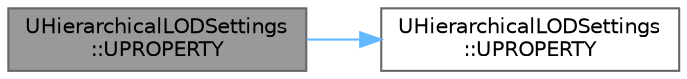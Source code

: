 digraph "UHierarchicalLODSettings::UPROPERTY"
{
 // INTERACTIVE_SVG=YES
 // LATEX_PDF_SIZE
  bgcolor="transparent";
  edge [fontname=Helvetica,fontsize=10,labelfontname=Helvetica,labelfontsize=10];
  node [fontname=Helvetica,fontsize=10,shape=box,height=0.2,width=0.4];
  rankdir="LR";
  Node1 [id="Node000001",label="UHierarchicalLODSettings\l::UPROPERTY",height=0.2,width=0.4,color="gray40", fillcolor="grey60", style="filled", fontcolor="black",tooltip=" "];
  Node1 -> Node2 [id="edge1_Node000001_Node000002",color="steelblue1",style="solid",tooltip=" "];
  Node2 [id="Node000002",label="UHierarchicalLODSettings\l::UPROPERTY",height=0.2,width=0.4,color="grey40", fillcolor="white", style="filled",URL="$d0/d87/classUHierarchicalLODSettings.html#acfa419e5299ad14d04263d495a6286cd",tooltip="If enabled will force the project set HLOD level settings to be used across all levels in the project..."];
}
